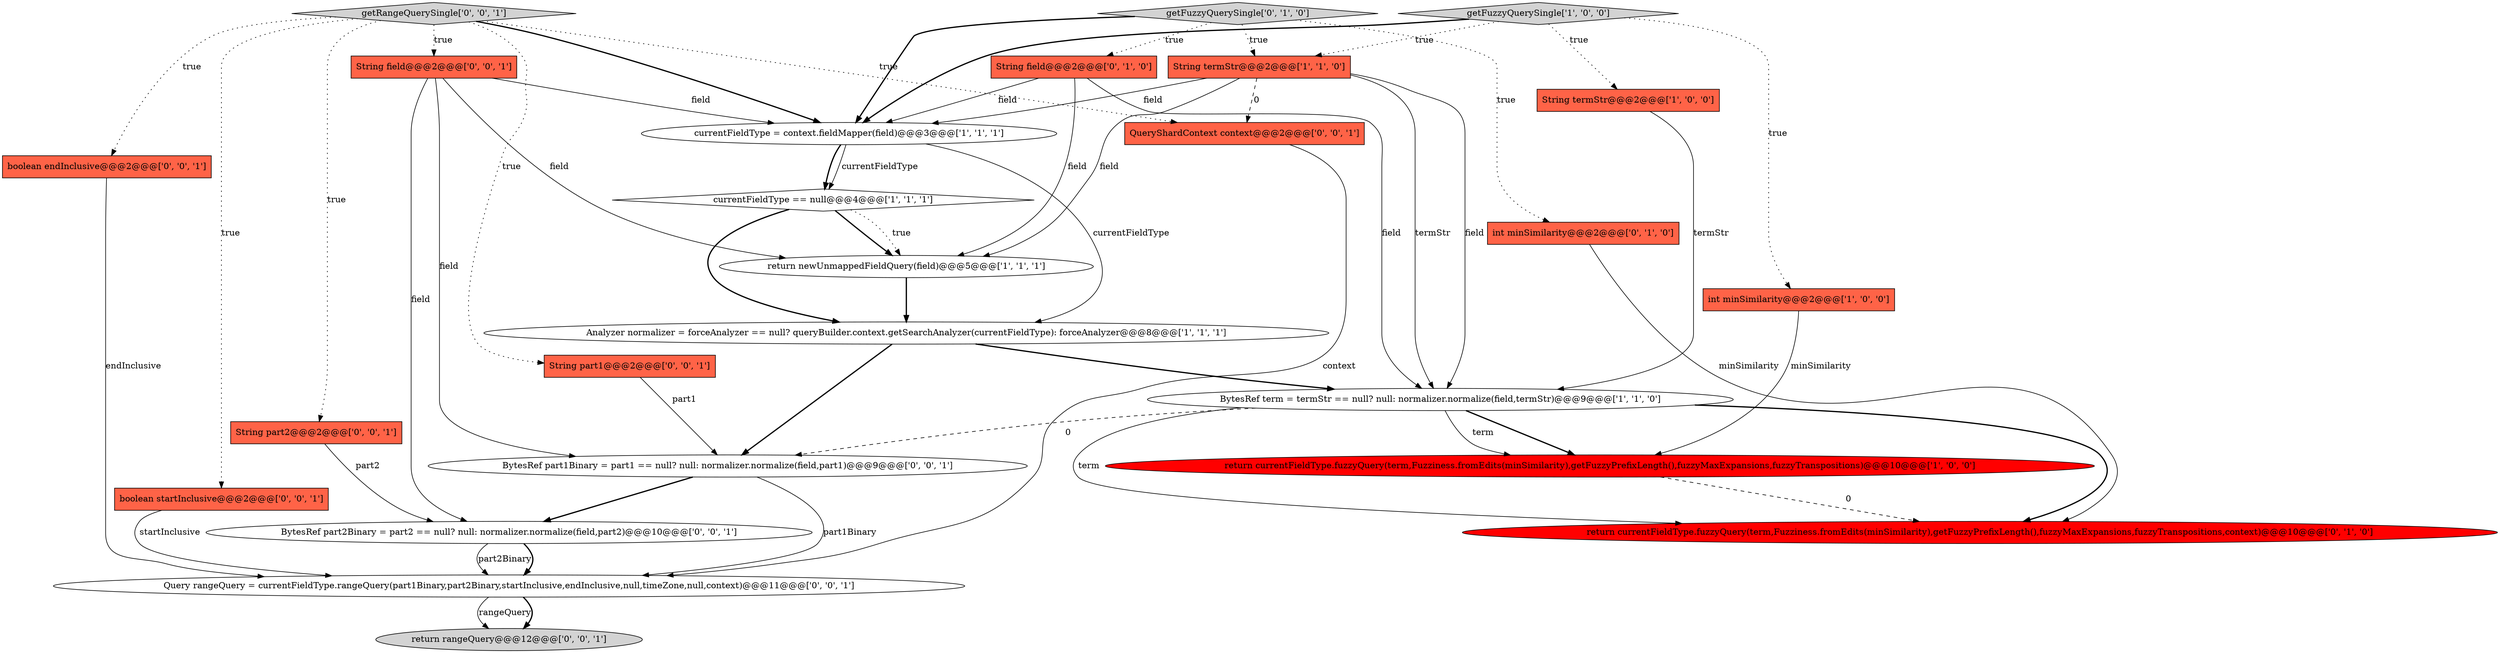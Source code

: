 digraph {
3 [style = filled, label = "String termStr@@@2@@@['1', '0', '0']", fillcolor = tomato, shape = box image = "AAA0AAABBB1BBB"];
8 [style = filled, label = "String termStr@@@2@@@['1', '1', '0']", fillcolor = tomato, shape = box image = "AAA0AAABBB1BBB"];
21 [style = filled, label = "String field@@@2@@@['0', '0', '1']", fillcolor = tomato, shape = box image = "AAA0AAABBB3BBB"];
12 [style = filled, label = "int minSimilarity@@@2@@@['0', '1', '0']", fillcolor = tomato, shape = box image = "AAA0AAABBB2BBB"];
11 [style = filled, label = "String field@@@2@@@['0', '1', '0']", fillcolor = tomato, shape = box image = "AAA0AAABBB2BBB"];
0 [style = filled, label = "currentFieldType == null@@@4@@@['1', '1', '1']", fillcolor = white, shape = diamond image = "AAA0AAABBB1BBB"];
17 [style = filled, label = "return rangeQuery@@@12@@@['0', '0', '1']", fillcolor = lightgray, shape = ellipse image = "AAA0AAABBB3BBB"];
24 [style = filled, label = "getRangeQuerySingle['0', '0', '1']", fillcolor = lightgray, shape = diamond image = "AAA0AAABBB3BBB"];
15 [style = filled, label = "String part1@@@2@@@['0', '0', '1']", fillcolor = tomato, shape = box image = "AAA0AAABBB3BBB"];
14 [style = filled, label = "BytesRef part1Binary = part1 == null? null: normalizer.normalize(field,part1)@@@9@@@['0', '0', '1']", fillcolor = white, shape = ellipse image = "AAA0AAABBB3BBB"];
18 [style = filled, label = "boolean endInclusive@@@2@@@['0', '0', '1']", fillcolor = tomato, shape = box image = "AAA0AAABBB3BBB"];
10 [style = filled, label = "getFuzzyQuerySingle['0', '1', '0']", fillcolor = lightgray, shape = diamond image = "AAA0AAABBB2BBB"];
9 [style = filled, label = "return currentFieldType.fuzzyQuery(term,Fuzziness.fromEdits(minSimilarity),getFuzzyPrefixLength(),fuzzyMaxExpansions,fuzzyTranspositions)@@@10@@@['1', '0', '0']", fillcolor = red, shape = ellipse image = "AAA1AAABBB1BBB"];
20 [style = filled, label = "BytesRef part2Binary = part2 == null? null: normalizer.normalize(field,part2)@@@10@@@['0', '0', '1']", fillcolor = white, shape = ellipse image = "AAA0AAABBB3BBB"];
19 [style = filled, label = "String part2@@@2@@@['0', '0', '1']", fillcolor = tomato, shape = box image = "AAA0AAABBB3BBB"];
2 [style = filled, label = "return newUnmappedFieldQuery(field)@@@5@@@['1', '1', '1']", fillcolor = white, shape = ellipse image = "AAA0AAABBB1BBB"];
16 [style = filled, label = "Query rangeQuery = currentFieldType.rangeQuery(part1Binary,part2Binary,startInclusive,endInclusive,null,timeZone,null,context)@@@11@@@['0', '0', '1']", fillcolor = white, shape = ellipse image = "AAA0AAABBB3BBB"];
13 [style = filled, label = "return currentFieldType.fuzzyQuery(term,Fuzziness.fromEdits(minSimilarity),getFuzzyPrefixLength(),fuzzyMaxExpansions,fuzzyTranspositions,context)@@@10@@@['0', '1', '0']", fillcolor = red, shape = ellipse image = "AAA1AAABBB2BBB"];
4 [style = filled, label = "BytesRef term = termStr == null? null: normalizer.normalize(field,termStr)@@@9@@@['1', '1', '0']", fillcolor = white, shape = ellipse image = "AAA0AAABBB1BBB"];
7 [style = filled, label = "currentFieldType = context.fieldMapper(field)@@@3@@@['1', '1', '1']", fillcolor = white, shape = ellipse image = "AAA0AAABBB1BBB"];
23 [style = filled, label = "QueryShardContext context@@@2@@@['0', '0', '1']", fillcolor = tomato, shape = box image = "AAA0AAABBB3BBB"];
1 [style = filled, label = "getFuzzyQuerySingle['1', '0', '0']", fillcolor = lightgray, shape = diamond image = "AAA0AAABBB1BBB"];
5 [style = filled, label = "int minSimilarity@@@2@@@['1', '0', '0']", fillcolor = tomato, shape = box image = "AAA0AAABBB1BBB"];
22 [style = filled, label = "boolean startInclusive@@@2@@@['0', '0', '1']", fillcolor = tomato, shape = box image = "AAA0AAABBB3BBB"];
6 [style = filled, label = "Analyzer normalizer = forceAnalyzer == null? queryBuilder.context.getSearchAnalyzer(currentFieldType): forceAnalyzer@@@8@@@['1', '1', '1']", fillcolor = white, shape = ellipse image = "AAA0AAABBB1BBB"];
4->9 [style = bold, label=""];
10->8 [style = dotted, label="true"];
10->12 [style = dotted, label="true"];
20->16 [style = solid, label="part2Binary"];
15->14 [style = solid, label="part1"];
21->14 [style = solid, label="field"];
0->6 [style = bold, label=""];
2->6 [style = bold, label=""];
19->20 [style = solid, label="part2"];
22->16 [style = solid, label="startInclusive"];
0->2 [style = bold, label=""];
5->9 [style = solid, label="minSimilarity"];
8->4 [style = solid, label="termStr"];
4->13 [style = bold, label=""];
4->9 [style = solid, label="term"];
7->0 [style = bold, label=""];
4->13 [style = solid, label="term"];
7->6 [style = solid, label="currentFieldType"];
11->2 [style = solid, label="field"];
14->16 [style = solid, label="part1Binary"];
16->17 [style = solid, label="rangeQuery"];
16->17 [style = bold, label=""];
1->7 [style = bold, label=""];
21->2 [style = solid, label="field"];
10->7 [style = bold, label=""];
8->2 [style = solid, label="field"];
1->3 [style = dotted, label="true"];
6->14 [style = bold, label=""];
6->4 [style = bold, label=""];
20->16 [style = bold, label=""];
11->7 [style = solid, label="field"];
24->23 [style = dotted, label="true"];
10->11 [style = dotted, label="true"];
3->4 [style = solid, label="termStr"];
7->0 [style = solid, label="currentFieldType"];
24->22 [style = dotted, label="true"];
18->16 [style = solid, label="endInclusive"];
8->4 [style = solid, label="field"];
24->15 [style = dotted, label="true"];
21->20 [style = solid, label="field"];
9->13 [style = dashed, label="0"];
23->16 [style = solid, label="context"];
1->8 [style = dotted, label="true"];
21->7 [style = solid, label="field"];
8->7 [style = solid, label="field"];
24->19 [style = dotted, label="true"];
12->13 [style = solid, label="minSimilarity"];
4->14 [style = dashed, label="0"];
0->2 [style = dotted, label="true"];
11->4 [style = solid, label="field"];
24->7 [style = bold, label=""];
24->21 [style = dotted, label="true"];
1->5 [style = dotted, label="true"];
24->18 [style = dotted, label="true"];
14->20 [style = bold, label=""];
8->23 [style = dashed, label="0"];
}
